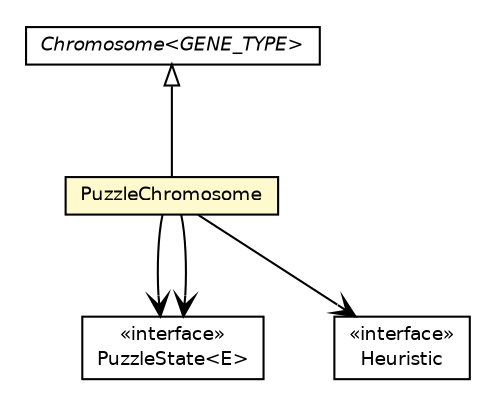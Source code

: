 #!/usr/local/bin/dot
#
# Class diagram 
# Generated by UmlGraph version 4.6 (http://www.spinellis.gr/sw/umlgraph)
#

digraph G {
	edge [fontname="Helvetica",fontsize=10,labelfontname="Helvetica",labelfontsize=10];
	node [fontname="Helvetica",fontsize=10,shape=plaintext];
	// com.googlecode.npuzzle.logic.PuzzleState<E>
	c658 [label=<<table border="0" cellborder="1" cellspacing="0" cellpadding="2" port="p" href="../PuzzleState.html">
		<tr><td><table border="0" cellspacing="0" cellpadding="1">
			<tr><td> &laquo;interface&raquo; </td></tr>
			<tr><td> PuzzleState&lt;E&gt; </td></tr>
		</table></td></tr>
		</table>>, fontname="Helvetica", fontcolor="black", fontsize=9.0];
	// com.googlecode.npuzzle.logic.genetic.PuzzleChromosome
	c660 [label=<<table border="0" cellborder="1" cellspacing="0" cellpadding="2" port="p" bgcolor="lemonChiffon" href="./PuzzleChromosome.html">
		<tr><td><table border="0" cellspacing="0" cellpadding="1">
			<tr><td> PuzzleChromosome </td></tr>
		</table></td></tr>
		</table>>, fontname="Helvetica", fontcolor="black", fontsize=9.0];
	// com.googlecode.npuzzle.logic.heuristic.Heuristic
	c662 [label=<<table border="0" cellborder="1" cellspacing="0" cellpadding="2" port="p" href="../heuristic/Heuristic.html">
		<tr><td><table border="0" cellspacing="0" cellpadding="1">
			<tr><td> &laquo;interface&raquo; </td></tr>
			<tr><td> Heuristic </td></tr>
		</table></td></tr>
		</table>>, fontname="Helvetica", fontcolor="black", fontsize=9.0];
	//com.googlecode.npuzzle.logic.genetic.PuzzleChromosome extends org.encog.solve.genetic.Chromosome<java.lang.Integer>
	c681:p -> c660:p [dir=back,arrowtail=empty];
	// com.googlecode.npuzzle.logic.genetic.PuzzleChromosome NAVASSOC com.googlecode.npuzzle.logic.PuzzleState<E>
	c660:p -> c658:p [taillabel="", label="", headlabel="", fontname="Helvetica", fontcolor="black", fontsize=10.0, color="black", arrowhead=open];
	// com.googlecode.npuzzle.logic.genetic.PuzzleChromosome NAVASSOC com.googlecode.npuzzle.logic.heuristic.Heuristic
	c660:p -> c662:p [taillabel="", label="", headlabel="", fontname="Helvetica", fontcolor="black", fontsize=10.0, color="black", arrowhead=open];
	// com.googlecode.npuzzle.logic.genetic.PuzzleChromosome NAVASSOC com.googlecode.npuzzle.logic.PuzzleState<E>
	c660:p -> c658:p [taillabel="", label="", headlabel="", fontname="Helvetica", fontcolor="black", fontsize=10.0, color="black", arrowhead=open];
	// org.encog.solve.genetic.Chromosome<GENE_TYPE>
	c681 [label=<<table border="0" cellborder="1" cellspacing="0" cellpadding="2" port="p">
		<tr><td><table border="0" cellspacing="0" cellpadding="1">
			<tr><td><font face="Helvetica-Oblique"> Chromosome&lt;GENE_TYPE&gt; </font></td></tr>
		</table></td></tr>
		</table>>, fontname="Helvetica", fontcolor="black", fontsize=9.0];
}

